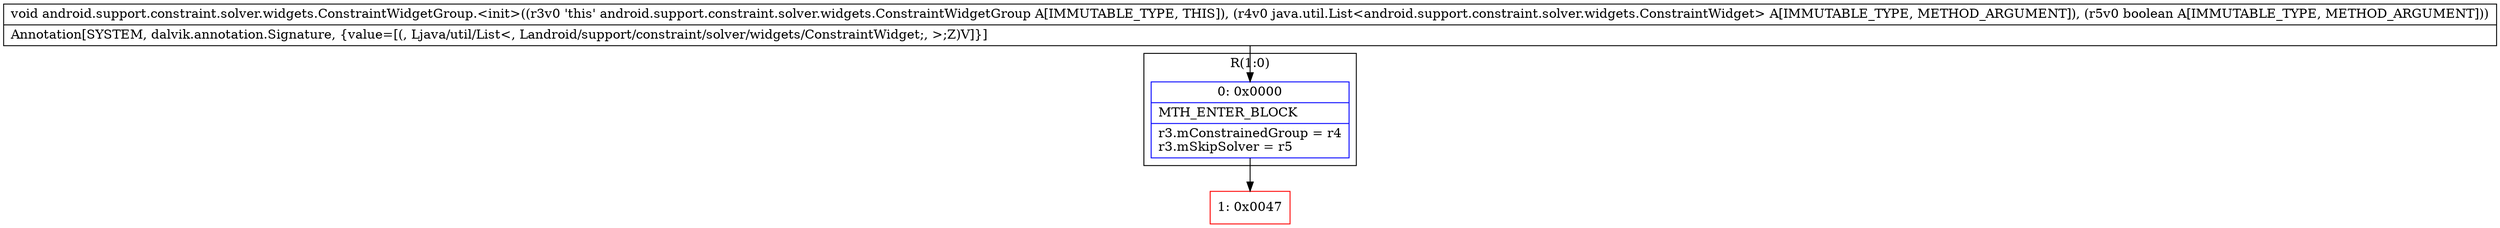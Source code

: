 digraph "CFG forandroid.support.constraint.solver.widgets.ConstraintWidgetGroup.\<init\>(Ljava\/util\/List;Z)V" {
subgraph cluster_Region_1401090339 {
label = "R(1:0)";
node [shape=record,color=blue];
Node_0 [shape=record,label="{0\:\ 0x0000|MTH_ENTER_BLOCK\l|r3.mConstrainedGroup = r4\lr3.mSkipSolver = r5\l}"];
}
Node_1 [shape=record,color=red,label="{1\:\ 0x0047}"];
MethodNode[shape=record,label="{void android.support.constraint.solver.widgets.ConstraintWidgetGroup.\<init\>((r3v0 'this' android.support.constraint.solver.widgets.ConstraintWidgetGroup A[IMMUTABLE_TYPE, THIS]), (r4v0 java.util.List\<android.support.constraint.solver.widgets.ConstraintWidget\> A[IMMUTABLE_TYPE, METHOD_ARGUMENT]), (r5v0 boolean A[IMMUTABLE_TYPE, METHOD_ARGUMENT]))  | Annotation[SYSTEM, dalvik.annotation.Signature, \{value=[(, Ljava\/util\/List\<, Landroid\/support\/constraint\/solver\/widgets\/ConstraintWidget;, \>;Z)V]\}]\l}"];
MethodNode -> Node_0;
Node_0 -> Node_1;
}

